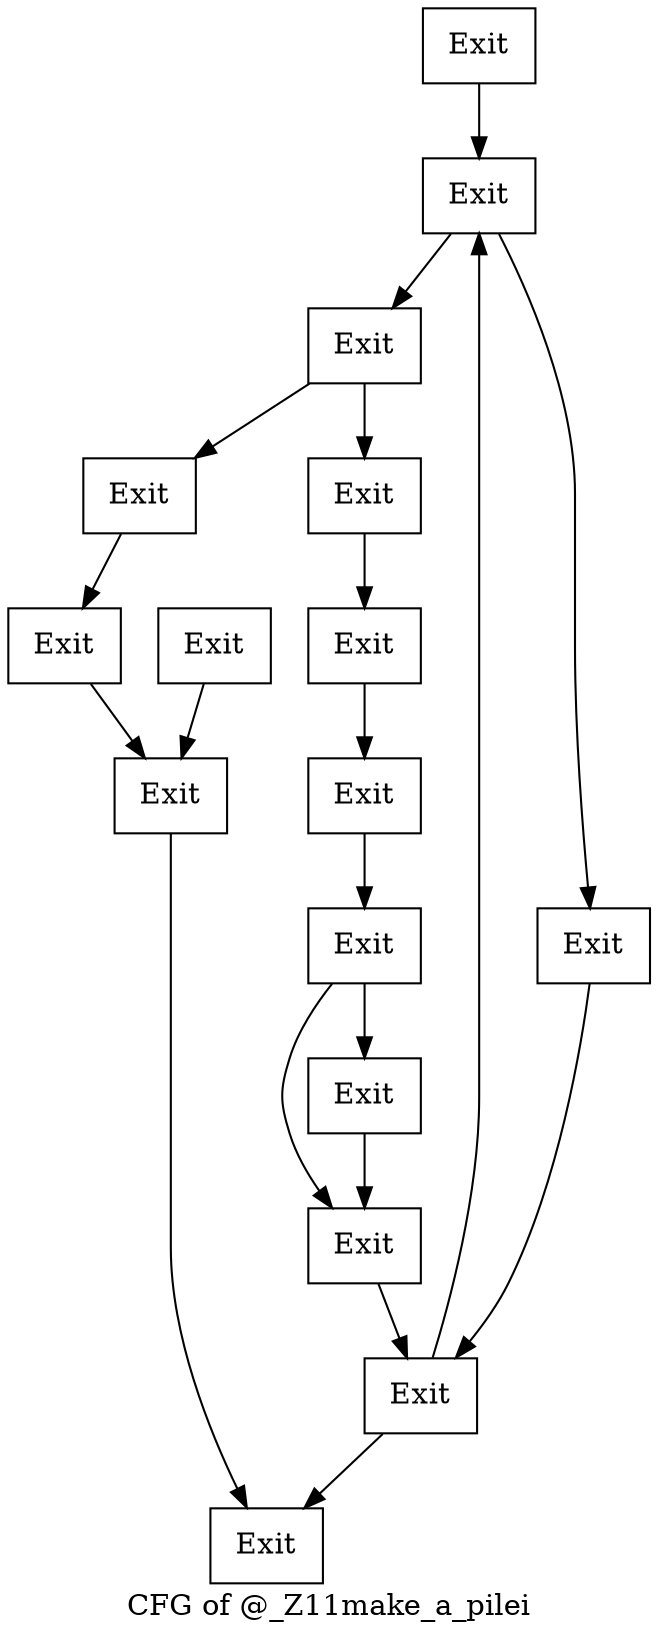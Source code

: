 digraph CFG {
    node[shape=box];

    // Nodes
    label="CFG of @_Z11make_a_pilei";
    node[label="2"] [label="Entry"];
    node[label="15"] [label="Loop Header"];
    node[label="29"] [label="Loop Body"];
    node[label="31"] [label="Condition"];
    node[label="33"] [label="Error Handling"];
    node[label="35"] [label="Condition"];
    node[label="44"] [label="Allocation"];
    node[label="47"] [label="Allocation Success"];
    node[label="49"] [label="Merge"];
    node[label="53"] [label="Copy"];
    node[label="56"] [label="Merge"];
    node[label="60"] [label="Loop Footer"];
    node[label="66"] [label="Error Handling"];
    node[label="68"] [label="Error Handling"];
    node[label="70"] [label="Cleanup"];
    node[label="73"] [label="Exit"];

    // Edges
    "2" -> "15" [label=""];
    "15" -> "29" [label=""];
    "15" -> "31" [label=""];
    "29" -> "60" [label=""];
    "31" -> "33" [label=""];
    "31" -> "35" [label=""];
    "33" -> "66" [label=""];
    "35" -> "44" [label=""];
    "44" -> "47" [label=""];
    "47" -> "49" [label=""];
    "49" -> "53" [label=""];
    "49" -> "56" [label=""];
    "53" -> "56" [label=""];
    "56" -> "60" [label=""];
    "60" -> "15" [label=""];
    "60" -> "73" [label=""];
    "66" -> "70" [label=""];
    "68" -> "70" [label=""];
    "70" -> "73" [label=""];
}